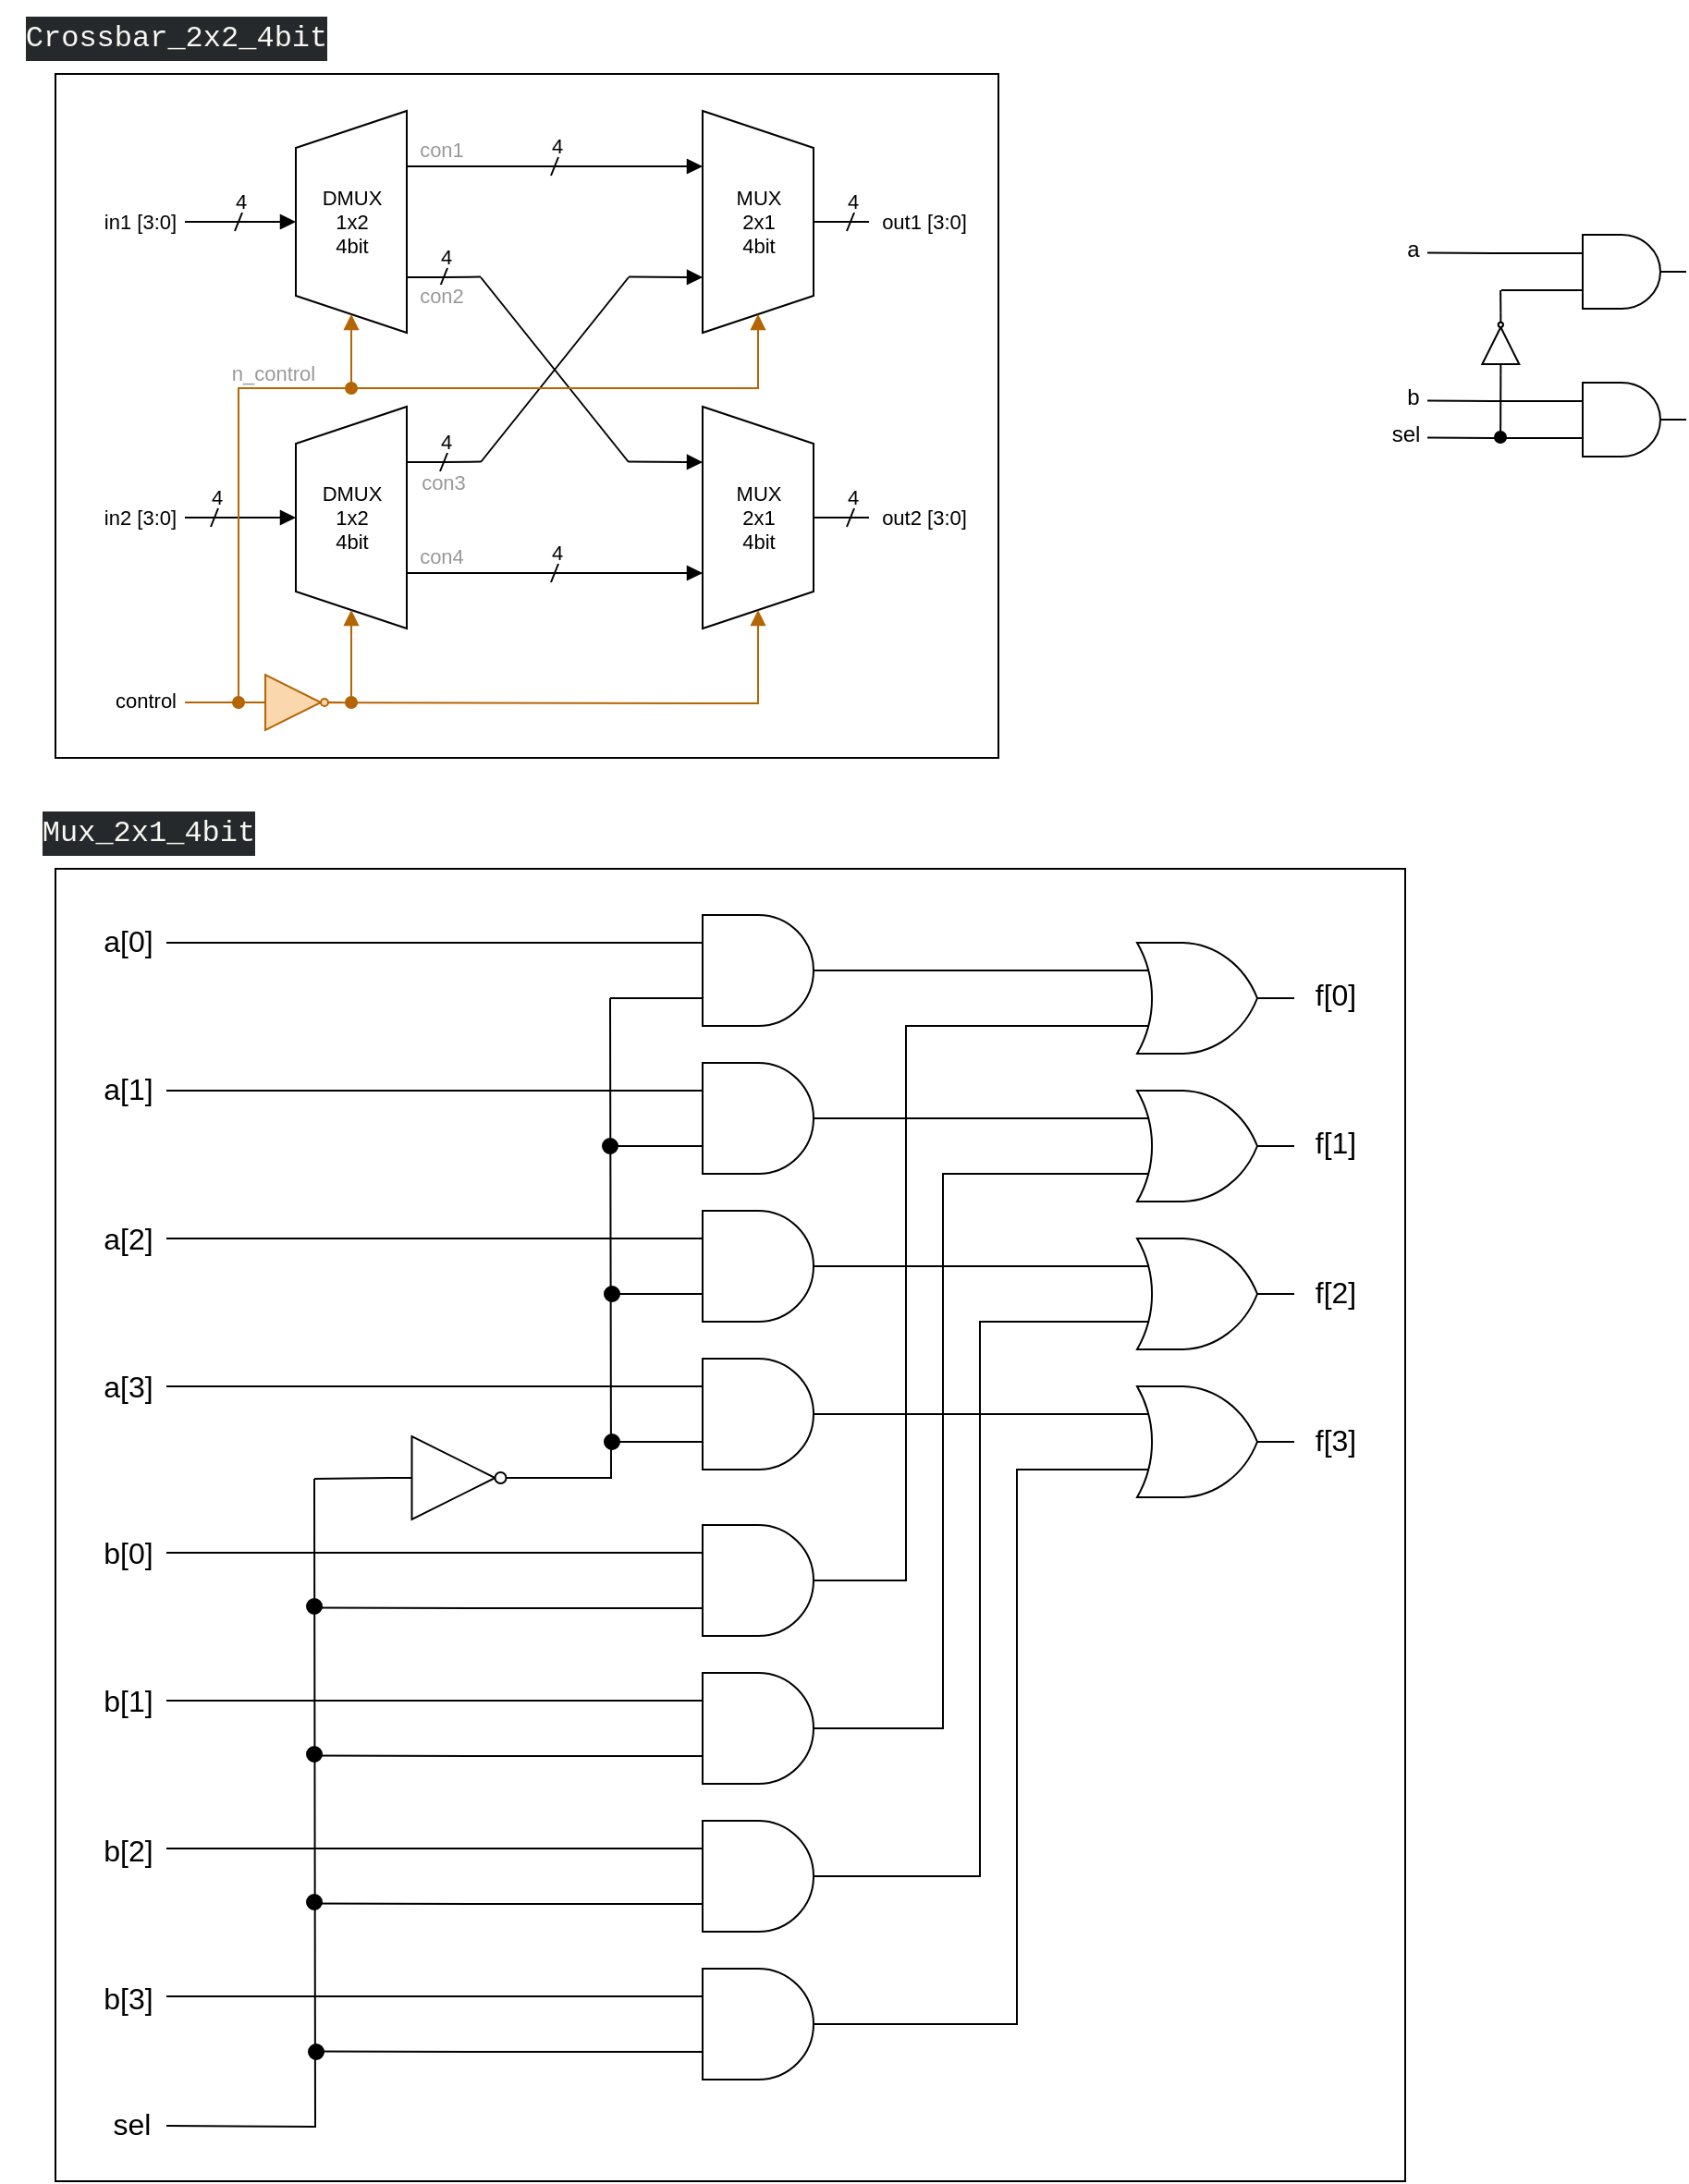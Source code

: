 <mxfile version="24.7.8">
  <diagram name="Page-1" id="tBIAlemMxgHySIvlNtww">
    <mxGraphModel dx="892" dy="646" grid="1" gridSize="10" guides="1" tooltips="1" connect="1" arrows="1" fold="1" page="1" pageScale="1" pageWidth="1920" pageHeight="1200" math="0" shadow="0">
      <root>
        <mxCell id="0" />
        <mxCell id="1" parent="0" />
        <mxCell id="O8xL0VRFSIpFU0TDgaIT-85" value="" style="rounded=0;whiteSpace=wrap;html=1;fontFamily=Helvetica;fontSize=11;fontColor=default;labelBackgroundColor=default;fillColor=none;" parent="1" vertex="1">
          <mxGeometry x="40" y="40" width="510" height="370" as="geometry" />
        </mxCell>
        <mxCell id="O8xL0VRFSIpFU0TDgaIT-86" value="&lt;div style=&quot;color: rgb(248, 248, 242); background-color: rgb(38, 41, 44); font-family: &amp;quot;Fira Code&amp;quot;, Consolas, &amp;quot;Courier New&amp;quot;, monospace, Menlo, Monaco, &amp;quot;Courier New&amp;quot;, monospace; font-size: 16px; line-height: 24px; white-space-collapse: preserve;&quot;&gt;&lt;div style=&quot;line-height: 24px;&quot;&gt;Crossbar_2x2_4bit&lt;/div&gt;&lt;/div&gt;" style="text;html=1;align=center;verticalAlign=middle;resizable=0;points=[];autosize=1;strokeColor=none;fillColor=none;fontFamily=Helvetica;fontSize=11;fontColor=default;labelBackgroundColor=default;" parent="1" vertex="1">
          <mxGeometry x="10" width="190" height="40" as="geometry" />
        </mxCell>
        <mxCell id="N_eclHbZnEMmG5q1qE1M-5" style="edgeStyle=orthogonalEdgeStyle;rounded=0;orthogonalLoop=1;jettySize=auto;html=1;exitX=0;exitY=0.25;exitDx=0;exitDy=0;exitPerimeter=0;fontFamily=Helvetica;fontSize=12;fontColor=default;endArrow=none;endFill=0;" parent="1" source="N_eclHbZnEMmG5q1qE1M-1" edge="1">
          <mxGeometry relative="1" as="geometry">
            <mxPoint x="782.0" y="136.71" as="targetPoint" />
          </mxGeometry>
        </mxCell>
        <mxCell id="ffaBR6pFVbMqlqS5ALm1-2" style="edgeStyle=orthogonalEdgeStyle;rounded=0;orthogonalLoop=1;jettySize=auto;html=1;exitX=0;exitY=0.75;exitDx=0;exitDy=0;exitPerimeter=0;fontFamily=Helvetica;fontSize=12;fontColor=default;endArrow=none;endFill=0;" parent="1" source="N_eclHbZnEMmG5q1qE1M-1" edge="1">
          <mxGeometry relative="1" as="geometry">
            <mxPoint x="822" y="157.081" as="targetPoint" />
          </mxGeometry>
        </mxCell>
        <mxCell id="N_eclHbZnEMmG5q1qE1M-1" value="" style="verticalLabelPosition=bottom;shadow=0;dashed=0;align=center;html=1;verticalAlign=top;shape=mxgraph.electrical.logic_gates.logic_gate;operation=and;" parent="1" vertex="1">
          <mxGeometry x="852" y="127" width="70" height="40" as="geometry" />
        </mxCell>
        <mxCell id="N_eclHbZnEMmG5q1qE1M-6" style="edgeStyle=orthogonalEdgeStyle;rounded=0;orthogonalLoop=1;jettySize=auto;html=1;exitX=0;exitY=0.25;exitDx=0;exitDy=0;exitPerimeter=0;fontFamily=Helvetica;fontSize=12;fontColor=default;endArrow=none;endFill=0;" parent="1" source="N_eclHbZnEMmG5q1qE1M-4" edge="1">
          <mxGeometry relative="1" as="geometry">
            <mxPoint x="782.0" y="216.71" as="targetPoint" />
          </mxGeometry>
        </mxCell>
        <mxCell id="N_eclHbZnEMmG5q1qE1M-7" style="edgeStyle=orthogonalEdgeStyle;rounded=0;orthogonalLoop=1;jettySize=auto;html=1;exitX=0;exitY=0.75;exitDx=0;exitDy=0;exitPerimeter=0;fontFamily=Helvetica;fontSize=12;fontColor=default;endArrow=none;endFill=0;" parent="1" source="N_eclHbZnEMmG5q1qE1M-4" edge="1">
          <mxGeometry relative="1" as="geometry">
            <mxPoint x="782.0" y="236.71" as="targetPoint" />
          </mxGeometry>
        </mxCell>
        <mxCell id="N_eclHbZnEMmG5q1qE1M-4" value="" style="verticalLabelPosition=bottom;shadow=0;dashed=0;align=center;html=1;verticalAlign=top;shape=mxgraph.electrical.logic_gates.logic_gate;operation=and;" parent="1" vertex="1">
          <mxGeometry x="852" y="207" width="70" height="40" as="geometry" />
        </mxCell>
        <mxCell id="ffaBR6pFVbMqlqS5ALm1-1" value="" style="shape=ellipse;fillColor=#000000;strokeColor=none;html=1;sketch=0;fontFamily=Helvetica;fontSize=11;fontColor=default;labelBackgroundColor=default;" parent="1" vertex="1">
          <mxGeometry x="818" y="233" width="7" height="7" as="geometry" />
        </mxCell>
        <mxCell id="ffaBR6pFVbMqlqS5ALm1-6" style="edgeStyle=orthogonalEdgeStyle;rounded=0;orthogonalLoop=1;jettySize=auto;html=1;exitX=1;exitY=0.5;exitDx=0;exitDy=0;exitPerimeter=0;fontFamily=Helvetica;fontSize=12;fontColor=default;endArrow=none;endFill=0;" parent="1" source="ffaBR6pFVbMqlqS5ALm1-4" edge="1">
          <mxGeometry relative="1" as="geometry">
            <mxPoint x="821.562" y="157" as="targetPoint" />
          </mxGeometry>
        </mxCell>
        <mxCell id="ffaBR6pFVbMqlqS5ALm1-4" value="" style="verticalLabelPosition=bottom;shadow=0;dashed=0;align=center;html=1;verticalAlign=top;shape=mxgraph.electrical.logic_gates.inverter_2;strokeColor=default;fontFamily=Helvetica;fontSize=12;fontColor=default;fillColor=default;rotation=-90;" parent="1" vertex="1">
          <mxGeometry x="805" y="176" width="33.33" height="20" as="geometry" />
        </mxCell>
        <mxCell id="ffaBR6pFVbMqlqS5ALm1-7" style="rounded=0;orthogonalLoop=1;jettySize=auto;html=1;exitX=0;exitY=0.5;exitDx=0;exitDy=0;exitPerimeter=0;entryX=0.509;entryY=0.406;entryDx=0;entryDy=0;entryPerimeter=0;fontFamily=Helvetica;fontSize=12;fontColor=default;endArrow=none;endFill=0;" parent="1" source="ffaBR6pFVbMqlqS5ALm1-4" target="ffaBR6pFVbMqlqS5ALm1-1" edge="1">
          <mxGeometry relative="1" as="geometry" />
        </mxCell>
        <mxCell id="ffaBR6pFVbMqlqS5ALm1-8" value="a" style="text;html=1;align=center;verticalAlign=middle;resizable=0;points=[];autosize=1;strokeColor=none;fillColor=none;fontFamily=Helvetica;fontSize=12;fontColor=default;" parent="1" vertex="1">
          <mxGeometry x="759" y="120" width="30" height="30" as="geometry" />
        </mxCell>
        <mxCell id="ffaBR6pFVbMqlqS5ALm1-9" value="b" style="text;html=1;align=center;verticalAlign=middle;resizable=0;points=[];autosize=1;strokeColor=none;fillColor=none;fontFamily=Helvetica;fontSize=12;fontColor=default;" parent="1" vertex="1">
          <mxGeometry x="759" y="200" width="30" height="30" as="geometry" />
        </mxCell>
        <mxCell id="ffaBR6pFVbMqlqS5ALm1-10" value="sel" style="text;html=1;align=center;verticalAlign=middle;resizable=0;points=[];autosize=1;strokeColor=none;fillColor=none;fontFamily=Helvetica;fontSize=12;fontColor=default;" parent="1" vertex="1">
          <mxGeometry x="750" y="220" width="40" height="30" as="geometry" />
        </mxCell>
        <mxCell id="DehAeI-U-m1aQTBimkZS-41" style="edgeStyle=orthogonalEdgeStyle;rounded=0;orthogonalLoop=1;jettySize=auto;html=1;exitX=0;exitY=0.25;exitDx=0;exitDy=0;exitPerimeter=0;fontFamily=Helvetica;fontSize=12;fontColor=default;labelBackgroundColor=none;endArrow=none;endFill=0;" edge="1" parent="1" source="DehAeI-U-m1aQTBimkZS-43">
          <mxGeometry relative="1" as="geometry">
            <mxPoint x="100" y="510" as="targetPoint" />
          </mxGeometry>
        </mxCell>
        <mxCell id="DehAeI-U-m1aQTBimkZS-42" style="edgeStyle=orthogonalEdgeStyle;shape=connector;rounded=0;orthogonalLoop=1;jettySize=auto;html=1;exitX=0;exitY=0.75;exitDx=0;exitDy=0;exitPerimeter=0;strokeColor=default;align=center;verticalAlign=middle;fontFamily=Helvetica;fontSize=12;fontColor=default;labelBackgroundColor=none;endArrow=none;endFill=0;" edge="1" parent="1" source="DehAeI-U-m1aQTBimkZS-43">
          <mxGeometry relative="1" as="geometry">
            <mxPoint x="340" y="539.652" as="targetPoint" />
          </mxGeometry>
        </mxCell>
        <mxCell id="DehAeI-U-m1aQTBimkZS-43" value="" style="verticalLabelPosition=bottom;shadow=0;dashed=0;align=center;html=1;verticalAlign=top;shape=mxgraph.electrical.logic_gates.logic_gate;operation=and;fontFamily=Helvetica;fontSize=12;labelBackgroundColor=none;" vertex="1" parent="1">
          <mxGeometry x="370" y="495" width="100" height="60" as="geometry" />
        </mxCell>
        <mxCell id="DehAeI-U-m1aQTBimkZS-44" style="edgeStyle=orthogonalEdgeStyle;shape=connector;rounded=0;orthogonalLoop=1;jettySize=auto;html=1;exitX=0;exitY=0.25;exitDx=0;exitDy=0;exitPerimeter=0;strokeColor=default;align=center;verticalAlign=middle;fontFamily=Helvetica;fontSize=12;fontColor=default;labelBackgroundColor=none;endArrow=none;endFill=0;" edge="1" parent="1" source="DehAeI-U-m1aQTBimkZS-46">
          <mxGeometry relative="1" as="geometry">
            <mxPoint x="100" y="590" as="targetPoint" />
          </mxGeometry>
        </mxCell>
        <mxCell id="DehAeI-U-m1aQTBimkZS-45" style="edgeStyle=orthogonalEdgeStyle;shape=connector;rounded=0;orthogonalLoop=1;jettySize=auto;html=1;exitX=0;exitY=0.75;exitDx=0;exitDy=0;exitPerimeter=0;strokeColor=default;align=center;verticalAlign=middle;fontFamily=Helvetica;fontSize=12;fontColor=default;labelBackgroundColor=none;endArrow=none;endFill=0;" edge="1" parent="1" source="DehAeI-U-m1aQTBimkZS-46">
          <mxGeometry relative="1" as="geometry">
            <mxPoint x="340" y="619.652" as="targetPoint" />
          </mxGeometry>
        </mxCell>
        <mxCell id="DehAeI-U-m1aQTBimkZS-46" value="" style="verticalLabelPosition=bottom;shadow=0;dashed=0;align=center;html=1;verticalAlign=top;shape=mxgraph.electrical.logic_gates.logic_gate;operation=and;fontFamily=Helvetica;fontSize=12;labelBackgroundColor=none;" vertex="1" parent="1">
          <mxGeometry x="370" y="575" width="100" height="60" as="geometry" />
        </mxCell>
        <mxCell id="DehAeI-U-m1aQTBimkZS-47" style="edgeStyle=orthogonalEdgeStyle;shape=connector;rounded=0;orthogonalLoop=1;jettySize=auto;html=1;exitX=0;exitY=0.25;exitDx=0;exitDy=0;exitPerimeter=0;strokeColor=default;align=center;verticalAlign=middle;fontFamily=Helvetica;fontSize=12;fontColor=default;labelBackgroundColor=none;endArrow=none;endFill=0;" edge="1" parent="1" source="DehAeI-U-m1aQTBimkZS-49">
          <mxGeometry relative="1" as="geometry">
            <mxPoint x="100" y="670" as="targetPoint" />
          </mxGeometry>
        </mxCell>
        <mxCell id="DehAeI-U-m1aQTBimkZS-48" style="edgeStyle=orthogonalEdgeStyle;shape=connector;rounded=0;orthogonalLoop=1;jettySize=auto;html=1;exitX=0;exitY=0.75;exitDx=0;exitDy=0;exitPerimeter=0;strokeColor=default;align=center;verticalAlign=middle;fontFamily=Helvetica;fontSize=12;fontColor=default;labelBackgroundColor=none;endArrow=none;endFill=0;" edge="1" parent="1" source="DehAeI-U-m1aQTBimkZS-49">
          <mxGeometry relative="1" as="geometry">
            <mxPoint x="340" y="699.75" as="targetPoint" />
          </mxGeometry>
        </mxCell>
        <mxCell id="DehAeI-U-m1aQTBimkZS-49" value="" style="verticalLabelPosition=bottom;shadow=0;dashed=0;align=center;html=1;verticalAlign=top;shape=mxgraph.electrical.logic_gates.logic_gate;operation=and;fontFamily=Helvetica;fontSize=12;labelBackgroundColor=none;" vertex="1" parent="1">
          <mxGeometry x="370" y="655" width="100" height="60" as="geometry" />
        </mxCell>
        <mxCell id="DehAeI-U-m1aQTBimkZS-50" style="edgeStyle=orthogonalEdgeStyle;shape=connector;rounded=0;orthogonalLoop=1;jettySize=auto;html=1;exitX=0;exitY=0.25;exitDx=0;exitDy=0;exitPerimeter=0;strokeColor=default;align=center;verticalAlign=middle;fontFamily=Helvetica;fontSize=12;fontColor=default;labelBackgroundColor=none;endArrow=none;endFill=0;" edge="1" parent="1" source="DehAeI-U-m1aQTBimkZS-52">
          <mxGeometry relative="1" as="geometry">
            <mxPoint x="100" y="750" as="targetPoint" />
          </mxGeometry>
        </mxCell>
        <mxCell id="DehAeI-U-m1aQTBimkZS-51" style="edgeStyle=orthogonalEdgeStyle;shape=connector;rounded=0;orthogonalLoop=1;jettySize=auto;html=1;exitX=0;exitY=0.75;exitDx=0;exitDy=0;exitPerimeter=0;strokeColor=default;align=center;verticalAlign=middle;fontFamily=Helvetica;fontSize=12;fontColor=default;labelBackgroundColor=none;endArrow=none;endFill=0;" edge="1" parent="1" source="DehAeI-U-m1aQTBimkZS-52">
          <mxGeometry relative="1" as="geometry">
            <mxPoint x="340" y="779.75" as="targetPoint" />
          </mxGeometry>
        </mxCell>
        <mxCell id="DehAeI-U-m1aQTBimkZS-52" value="" style="verticalLabelPosition=bottom;shadow=0;dashed=0;align=center;html=1;verticalAlign=top;shape=mxgraph.electrical.logic_gates.logic_gate;operation=and;fontFamily=Helvetica;fontSize=12;labelBackgroundColor=none;" vertex="1" parent="1">
          <mxGeometry x="370" y="735" width="100" height="60" as="geometry" />
        </mxCell>
        <mxCell id="DehAeI-U-m1aQTBimkZS-53" style="edgeStyle=orthogonalEdgeStyle;shape=connector;rounded=0;orthogonalLoop=1;jettySize=auto;html=1;exitX=0;exitY=0.25;exitDx=0;exitDy=0;exitPerimeter=0;strokeColor=default;align=center;verticalAlign=middle;fontFamily=Helvetica;fontSize=12;fontColor=default;labelBackgroundColor=none;endArrow=none;endFill=0;" edge="1" parent="1" source="DehAeI-U-m1aQTBimkZS-55">
          <mxGeometry relative="1" as="geometry">
            <mxPoint x="100" y="840" as="targetPoint" />
          </mxGeometry>
        </mxCell>
        <mxCell id="DehAeI-U-m1aQTBimkZS-54" style="edgeStyle=orthogonalEdgeStyle;shape=connector;rounded=0;orthogonalLoop=1;jettySize=auto;html=1;exitX=0;exitY=0.75;exitDx=0;exitDy=0;exitPerimeter=0;strokeColor=default;align=center;verticalAlign=middle;fontFamily=Helvetica;fontSize=12;fontColor=default;labelBackgroundColor=none;endArrow=none;endFill=0;" edge="1" parent="1" source="DehAeI-U-m1aQTBimkZS-55">
          <mxGeometry relative="1" as="geometry">
            <mxPoint x="180" y="869.75" as="targetPoint" />
          </mxGeometry>
        </mxCell>
        <mxCell id="DehAeI-U-m1aQTBimkZS-55" value="" style="verticalLabelPosition=bottom;shadow=0;dashed=0;align=center;html=1;verticalAlign=top;shape=mxgraph.electrical.logic_gates.logic_gate;operation=and;fontFamily=Helvetica;fontSize=12;labelBackgroundColor=none;" vertex="1" parent="1">
          <mxGeometry x="370" y="825" width="100" height="60" as="geometry" />
        </mxCell>
        <mxCell id="DehAeI-U-m1aQTBimkZS-56" style="edgeStyle=orthogonalEdgeStyle;shape=connector;rounded=0;orthogonalLoop=1;jettySize=auto;html=1;exitX=0;exitY=0.25;exitDx=0;exitDy=0;exitPerimeter=0;strokeColor=default;align=center;verticalAlign=middle;fontFamily=Helvetica;fontSize=12;fontColor=default;labelBackgroundColor=none;endArrow=none;endFill=0;" edge="1" parent="1" source="DehAeI-U-m1aQTBimkZS-58">
          <mxGeometry relative="1" as="geometry">
            <mxPoint x="100" y="920" as="targetPoint" />
          </mxGeometry>
        </mxCell>
        <mxCell id="DehAeI-U-m1aQTBimkZS-57" style="edgeStyle=orthogonalEdgeStyle;shape=connector;rounded=0;orthogonalLoop=1;jettySize=auto;html=1;exitX=0;exitY=0.75;exitDx=0;exitDy=0;exitPerimeter=0;strokeColor=default;align=center;verticalAlign=middle;fontFamily=Helvetica;fontSize=12;fontColor=default;labelBackgroundColor=none;endArrow=none;endFill=0;" edge="1" parent="1" source="DehAeI-U-m1aQTBimkZS-58">
          <mxGeometry relative="1" as="geometry">
            <mxPoint x="180" y="949.75" as="targetPoint" />
          </mxGeometry>
        </mxCell>
        <mxCell id="DehAeI-U-m1aQTBimkZS-58" value="" style="verticalLabelPosition=bottom;shadow=0;dashed=0;align=center;html=1;verticalAlign=top;shape=mxgraph.electrical.logic_gates.logic_gate;operation=and;fontFamily=Helvetica;fontSize=12;labelBackgroundColor=none;" vertex="1" parent="1">
          <mxGeometry x="370" y="905" width="100" height="60" as="geometry" />
        </mxCell>
        <mxCell id="DehAeI-U-m1aQTBimkZS-59" style="edgeStyle=orthogonalEdgeStyle;shape=connector;rounded=0;orthogonalLoop=1;jettySize=auto;html=1;exitX=0;exitY=0.25;exitDx=0;exitDy=0;exitPerimeter=0;strokeColor=default;align=center;verticalAlign=middle;fontFamily=Helvetica;fontSize=12;fontColor=default;labelBackgroundColor=none;endArrow=none;endFill=0;" edge="1" parent="1" source="DehAeI-U-m1aQTBimkZS-61">
          <mxGeometry relative="1" as="geometry">
            <mxPoint x="100" y="1000" as="targetPoint" />
          </mxGeometry>
        </mxCell>
        <mxCell id="DehAeI-U-m1aQTBimkZS-60" style="edgeStyle=orthogonalEdgeStyle;shape=connector;rounded=0;orthogonalLoop=1;jettySize=auto;html=1;exitX=0;exitY=0.75;exitDx=0;exitDy=0;exitPerimeter=0;strokeColor=default;align=center;verticalAlign=middle;fontFamily=Helvetica;fontSize=12;fontColor=default;labelBackgroundColor=none;endArrow=none;endFill=0;" edge="1" parent="1" source="DehAeI-U-m1aQTBimkZS-61">
          <mxGeometry relative="1" as="geometry">
            <mxPoint x="180" y="1029.75" as="targetPoint" />
          </mxGeometry>
        </mxCell>
        <mxCell id="DehAeI-U-m1aQTBimkZS-61" value="" style="verticalLabelPosition=bottom;shadow=0;dashed=0;align=center;html=1;verticalAlign=top;shape=mxgraph.electrical.logic_gates.logic_gate;operation=and;fontFamily=Helvetica;fontSize=12;labelBackgroundColor=none;" vertex="1" parent="1">
          <mxGeometry x="370" y="985" width="100" height="60" as="geometry" />
        </mxCell>
        <mxCell id="DehAeI-U-m1aQTBimkZS-62" style="edgeStyle=orthogonalEdgeStyle;shape=connector;rounded=0;orthogonalLoop=1;jettySize=auto;html=1;exitX=0;exitY=0.25;exitDx=0;exitDy=0;exitPerimeter=0;strokeColor=default;align=center;verticalAlign=middle;fontFamily=Helvetica;fontSize=12;fontColor=default;labelBackgroundColor=none;endArrow=none;endFill=0;" edge="1" parent="1" source="DehAeI-U-m1aQTBimkZS-64">
          <mxGeometry relative="1" as="geometry">
            <mxPoint x="100" y="1080" as="targetPoint" />
          </mxGeometry>
        </mxCell>
        <mxCell id="DehAeI-U-m1aQTBimkZS-63" style="edgeStyle=orthogonalEdgeStyle;shape=connector;rounded=0;orthogonalLoop=1;jettySize=auto;html=1;exitX=0;exitY=0.75;exitDx=0;exitDy=0;exitPerimeter=0;strokeColor=default;align=center;verticalAlign=middle;fontFamily=Helvetica;fontSize=12;fontColor=default;labelBackgroundColor=none;endArrow=none;endFill=0;" edge="1" parent="1" source="DehAeI-U-m1aQTBimkZS-64">
          <mxGeometry relative="1" as="geometry">
            <mxPoint x="180" y="1109.75" as="targetPoint" />
          </mxGeometry>
        </mxCell>
        <mxCell id="DehAeI-U-m1aQTBimkZS-64" value="" style="verticalLabelPosition=bottom;shadow=0;dashed=0;align=center;html=1;verticalAlign=top;shape=mxgraph.electrical.logic_gates.logic_gate;operation=and;fontFamily=Helvetica;fontSize=12;labelBackgroundColor=none;" vertex="1" parent="1">
          <mxGeometry x="370" y="1065" width="100" height="60" as="geometry" />
        </mxCell>
        <mxCell id="DehAeI-U-m1aQTBimkZS-65" value="&lt;font style=&quot;font-size: 16px;&quot;&gt;a[0]&lt;/font&gt;" style="text;html=1;align=center;verticalAlign=middle;resizable=0;points=[];autosize=1;strokeColor=none;fillColor=none;fontFamily=Helvetica;fontSize=12;fontColor=default;labelBackgroundColor=none;" vertex="1" parent="1">
          <mxGeometry x="54" y="494" width="50" height="30" as="geometry" />
        </mxCell>
        <mxCell id="DehAeI-U-m1aQTBimkZS-66" value="&lt;font style=&quot;font-size: 16px;&quot;&gt;a[1]&lt;/font&gt;" style="text;html=1;align=center;verticalAlign=middle;resizable=0;points=[];autosize=1;strokeColor=none;fillColor=none;fontFamily=Helvetica;fontSize=12;fontColor=default;labelBackgroundColor=none;" vertex="1" parent="1">
          <mxGeometry x="54" y="574" width="50" height="30" as="geometry" />
        </mxCell>
        <mxCell id="DehAeI-U-m1aQTBimkZS-67" value="&lt;font style=&quot;font-size: 16px;&quot;&gt;a[2]&lt;/font&gt;" style="text;html=1;align=center;verticalAlign=middle;resizable=0;points=[];autosize=1;strokeColor=none;fillColor=none;fontFamily=Helvetica;fontSize=12;fontColor=default;labelBackgroundColor=none;" vertex="1" parent="1">
          <mxGeometry x="54" y="655" width="50" height="30" as="geometry" />
        </mxCell>
        <mxCell id="DehAeI-U-m1aQTBimkZS-68" value="&lt;font style=&quot;font-size: 16px;&quot;&gt;a[3]&lt;/font&gt;" style="text;html=1;align=center;verticalAlign=middle;resizable=0;points=[];autosize=1;strokeColor=none;fillColor=none;fontFamily=Helvetica;fontSize=12;fontColor=default;labelBackgroundColor=none;" vertex="1" parent="1">
          <mxGeometry x="54" y="735" width="50" height="30" as="geometry" />
        </mxCell>
        <mxCell id="DehAeI-U-m1aQTBimkZS-69" value="&lt;font style=&quot;font-size: 16px;&quot;&gt;b[0]&lt;/font&gt;" style="text;html=1;align=center;verticalAlign=middle;resizable=0;points=[];autosize=1;strokeColor=none;fillColor=none;fontFamily=Helvetica;fontSize=12;fontColor=default;labelBackgroundColor=none;" vertex="1" parent="1">
          <mxGeometry x="54" y="825" width="50" height="30" as="geometry" />
        </mxCell>
        <mxCell id="DehAeI-U-m1aQTBimkZS-70" value="&lt;font style=&quot;font-size: 16px;&quot;&gt;b[1]&lt;/font&gt;" style="text;html=1;align=center;verticalAlign=middle;resizable=0;points=[];autosize=1;strokeColor=none;fillColor=none;fontFamily=Helvetica;fontSize=12;fontColor=default;labelBackgroundColor=none;" vertex="1" parent="1">
          <mxGeometry x="54" y="905" width="50" height="30" as="geometry" />
        </mxCell>
        <mxCell id="DehAeI-U-m1aQTBimkZS-71" value="&lt;font style=&quot;font-size: 16px;&quot;&gt;b[2]&lt;/font&gt;" style="text;html=1;align=center;verticalAlign=middle;resizable=0;points=[];autosize=1;strokeColor=none;fillColor=none;fontFamily=Helvetica;fontSize=12;fontColor=default;labelBackgroundColor=none;" vertex="1" parent="1">
          <mxGeometry x="54" y="986" width="50" height="30" as="geometry" />
        </mxCell>
        <mxCell id="DehAeI-U-m1aQTBimkZS-72" value="&lt;font style=&quot;font-size: 16px;&quot;&gt;b[3]&lt;/font&gt;" style="text;html=1;align=center;verticalAlign=middle;resizable=0;points=[];autosize=1;strokeColor=none;fillColor=none;fontFamily=Helvetica;fontSize=12;fontColor=default;labelBackgroundColor=none;" vertex="1" parent="1">
          <mxGeometry x="54" y="1066" width="50" height="30" as="geometry" />
        </mxCell>
        <mxCell id="DehAeI-U-m1aQTBimkZS-73" value="" style="endArrow=none;html=1;rounded=0;strokeColor=default;align=center;verticalAlign=middle;fontFamily=Helvetica;fontSize=12;fontColor=default;labelBackgroundColor=none;edgeStyle=orthogonalEdgeStyle;" edge="1" parent="1">
          <mxGeometry width="50" height="50" relative="1" as="geometry">
            <mxPoint x="100" y="1150" as="sourcePoint" />
            <mxPoint x="180" y="800" as="targetPoint" />
          </mxGeometry>
        </mxCell>
        <mxCell id="DehAeI-U-m1aQTBimkZS-74" style="shape=connector;rounded=0;orthogonalLoop=1;jettySize=auto;html=1;exitX=0;exitY=0.5;exitDx=0;exitDy=0;exitPerimeter=0;strokeColor=default;align=center;verticalAlign=middle;fontFamily=Helvetica;fontSize=12;fontColor=default;labelBackgroundColor=none;endArrow=none;endFill=0;" edge="1" parent="1" source="DehAeI-U-m1aQTBimkZS-76">
          <mxGeometry relative="1" as="geometry">
            <mxPoint x="180" y="800" as="targetPoint" />
          </mxGeometry>
        </mxCell>
        <mxCell id="DehAeI-U-m1aQTBimkZS-75" style="edgeStyle=orthogonalEdgeStyle;shape=connector;rounded=0;orthogonalLoop=1;jettySize=auto;html=1;exitX=1;exitY=0.5;exitDx=0;exitDy=0;exitPerimeter=0;strokeColor=default;align=center;verticalAlign=middle;fontFamily=Helvetica;fontSize=12;fontColor=default;labelBackgroundColor=none;endArrow=none;endFill=0;" edge="1" parent="1" source="DehAeI-U-m1aQTBimkZS-76">
          <mxGeometry relative="1" as="geometry">
            <mxPoint x="340" y="540" as="targetPoint" />
          </mxGeometry>
        </mxCell>
        <mxCell id="DehAeI-U-m1aQTBimkZS-76" value="" style="verticalLabelPosition=bottom;shadow=0;dashed=0;align=center;html=1;verticalAlign=top;shape=mxgraph.electrical.logic_gates.inverter_2;fontFamily=Helvetica;fontSize=12;fontColor=default;labelBackgroundColor=none;" vertex="1" parent="1">
          <mxGeometry x="220" y="777" width="75" height="45" as="geometry" />
        </mxCell>
        <mxCell id="403kBEA9f3gGm6yssZml-14" style="edgeStyle=orthogonalEdgeStyle;shape=connector;rounded=0;orthogonalLoop=1;jettySize=auto;html=1;exitX=0.75;exitY=1;exitDx=0;exitDy=0;entryX=0.25;entryY=1;entryDx=0;entryDy=0;strokeColor=default;align=center;verticalAlign=middle;fontFamily=Helvetica;fontSize=11;fontColor=default;labelBackgroundColor=default;endArrow=block;endFill=1;" parent="1" source="403kBEA9f3gGm6yssZml-10" target="403kBEA9f3gGm6yssZml-12" edge="1">
          <mxGeometry relative="1" as="geometry" />
        </mxCell>
        <mxCell id="403kBEA9f3gGm6yssZml-10" value="" style="shape=trapezoid;perimeter=trapezoidPerimeter;whiteSpace=wrap;html=1;fixedSize=1;fontFamily=Helvetica;fontSize=11;fontColor=default;labelBackgroundColor=default;rotation=-90;" parent="1" vertex="1">
          <mxGeometry x="140" y="90" width="120" height="60" as="geometry" />
        </mxCell>
        <mxCell id="403kBEA9f3gGm6yssZml-12" value="" style="shape=trapezoid;perimeter=trapezoidPerimeter;whiteSpace=wrap;html=1;fixedSize=1;fontFamily=Helvetica;fontSize=11;fontColor=default;labelBackgroundColor=default;rotation=-90;direction=west;" parent="1" vertex="1">
          <mxGeometry x="360" y="90" width="120" height="60" as="geometry" />
        </mxCell>
        <mxCell id="403kBEA9f3gGm6yssZml-35" value="in1 [3:0]" style="text;html=1;align=center;verticalAlign=middle;whiteSpace=wrap;rounded=0;fontFamily=Helvetica;fontSize=11;fontColor=default;labelBackgroundColor=default;" parent="1" vertex="1">
          <mxGeometry x="56" y="105" width="60" height="30" as="geometry" />
        </mxCell>
        <mxCell id="403kBEA9f3gGm6yssZml-36" value="in2 [3:0]" style="text;html=1;align=center;verticalAlign=middle;whiteSpace=wrap;rounded=0;fontFamily=Helvetica;fontSize=11;fontColor=default;labelBackgroundColor=default;" parent="1" vertex="1">
          <mxGeometry x="56" y="265" width="60" height="30" as="geometry" />
        </mxCell>
        <mxCell id="403kBEA9f3gGm6yssZml-39" value="control" style="text;html=1;align=center;verticalAlign=middle;whiteSpace=wrap;rounded=0;fontFamily=Helvetica;fontSize=11;fontColor=default;labelBackgroundColor=default;" parent="1" vertex="1">
          <mxGeometry x="59" y="364" width="60" height="30" as="geometry" />
        </mxCell>
        <mxCell id="403kBEA9f3gGm6yssZml-45" value="" style="group;fontFamily=Helvetica;fontSize=11;fontColor=default;labelBackgroundColor=default;" parent="1" vertex="1" connectable="0">
          <mxGeometry x="125" y="94" width="30" height="31" as="geometry" />
        </mxCell>
        <mxCell id="403kBEA9f3gGm6yssZml-46" value="4" style="text;html=1;align=center;verticalAlign=middle;resizable=0;points=[];autosize=1;strokeColor=none;fillColor=none;fontFamily=Helvetica;fontSize=11;fontColor=default;labelBackgroundColor=default;" parent="403kBEA9f3gGm6yssZml-45" vertex="1">
          <mxGeometry width="30" height="30" as="geometry" />
        </mxCell>
        <mxCell id="403kBEA9f3gGm6yssZml-47" value="" style="endArrow=none;html=1;rounded=0;strokeColor=default;align=center;verticalAlign=middle;fontFamily=Helvetica;fontSize=11;fontColor=default;labelBackgroundColor=default;" parent="403kBEA9f3gGm6yssZml-45" edge="1">
          <mxGeometry width="50" height="50" relative="1" as="geometry">
            <mxPoint x="12" y="31" as="sourcePoint" />
            <mxPoint x="16" y="21" as="targetPoint" />
          </mxGeometry>
        </mxCell>
        <mxCell id="403kBEA9f3gGm6yssZml-54" value="" style="group;fontFamily=Helvetica;fontSize=11;fontColor=default;labelBackgroundColor=default;" parent="1" vertex="1" connectable="0">
          <mxGeometry x="296" y="64" width="30" height="31" as="geometry" />
        </mxCell>
        <mxCell id="403kBEA9f3gGm6yssZml-55" value="4" style="text;html=1;align=center;verticalAlign=middle;resizable=0;points=[];autosize=1;strokeColor=none;fillColor=none;fontFamily=Helvetica;fontSize=11;fontColor=default;labelBackgroundColor=default;" parent="403kBEA9f3gGm6yssZml-54" vertex="1">
          <mxGeometry width="30" height="30" as="geometry" />
        </mxCell>
        <mxCell id="403kBEA9f3gGm6yssZml-56" value="" style="endArrow=none;html=1;rounded=0;strokeColor=default;align=center;verticalAlign=middle;fontFamily=Helvetica;fontSize=11;fontColor=default;labelBackgroundColor=default;" parent="403kBEA9f3gGm6yssZml-54" edge="1">
          <mxGeometry width="50" height="50" relative="1" as="geometry">
            <mxPoint x="12" y="31" as="sourcePoint" />
            <mxPoint x="16" y="21" as="targetPoint" />
          </mxGeometry>
        </mxCell>
        <mxCell id="403kBEA9f3gGm6yssZml-63" value="" style="group;fontFamily=Helvetica;fontSize=11;fontColor=default;labelBackgroundColor=default;" parent="1" vertex="1" connectable="0">
          <mxGeometry x="456" y="94" width="30" height="31" as="geometry" />
        </mxCell>
        <mxCell id="403kBEA9f3gGm6yssZml-64" value="4" style="text;html=1;align=center;verticalAlign=middle;resizable=0;points=[];autosize=1;strokeColor=none;fillColor=none;fontFamily=Helvetica;fontSize=11;fontColor=default;labelBackgroundColor=default;" parent="403kBEA9f3gGm6yssZml-63" vertex="1">
          <mxGeometry width="30" height="30" as="geometry" />
        </mxCell>
        <mxCell id="403kBEA9f3gGm6yssZml-65" value="" style="endArrow=none;html=1;rounded=0;strokeColor=default;align=center;verticalAlign=middle;fontFamily=Helvetica;fontSize=11;fontColor=default;labelBackgroundColor=default;" parent="403kBEA9f3gGm6yssZml-63" edge="1">
          <mxGeometry width="50" height="50" relative="1" as="geometry">
            <mxPoint x="12" y="31" as="sourcePoint" />
            <mxPoint x="16" y="21" as="targetPoint" />
          </mxGeometry>
        </mxCell>
        <mxCell id="403kBEA9f3gGm6yssZml-69" value="&lt;font color=&quot;#999999&quot;&gt;con1&lt;/font&gt;" style="text;html=1;align=center;verticalAlign=middle;whiteSpace=wrap;rounded=0;fontFamily=Helvetica;fontSize=11;fontColor=default;labelBackgroundColor=default;" parent="1" vertex="1">
          <mxGeometry x="219" y="66" width="60" height="30" as="geometry" />
        </mxCell>
        <mxCell id="DehAeI-U-m1aQTBimkZS-77" value="" style="shape=ellipse;fillColor=#000000;strokeColor=#000000;html=1;sketch=0;fontFamily=Helvetica;fontSize=11;labelBackgroundColor=default;" vertex="1" parent="1">
          <mxGeometry x="177" y="1106" width="8" height="8" as="geometry" />
        </mxCell>
        <mxCell id="DehAeI-U-m1aQTBimkZS-78" value="" style="group" vertex="1" connectable="0" parent="1">
          <mxGeometry x="110" y="95" width="430" height="300" as="geometry" />
        </mxCell>
        <mxCell id="403kBEA9f3gGm6yssZml-18" style="edgeStyle=orthogonalEdgeStyle;shape=connector;rounded=0;orthogonalLoop=1;jettySize=auto;html=1;exitX=0.25;exitY=1;exitDx=0;exitDy=0;strokeColor=default;align=center;verticalAlign=middle;fontFamily=Helvetica;fontSize=11;fontColor=default;labelBackgroundColor=default;endArrow=none;endFill=0;" parent="DehAeI-U-m1aQTBimkZS-78" source="403kBEA9f3gGm6yssZml-10" edge="1">
          <mxGeometry relative="1" as="geometry">
            <mxPoint x="160" y="54.8" as="targetPoint" />
          </mxGeometry>
        </mxCell>
        <mxCell id="403kBEA9f3gGm6yssZml-24" style="edgeStyle=orthogonalEdgeStyle;shape=connector;rounded=0;orthogonalLoop=1;jettySize=auto;html=1;exitX=0.5;exitY=0;exitDx=0;exitDy=0;strokeColor=default;align=center;verticalAlign=middle;fontFamily=Helvetica;fontSize=11;fontColor=default;labelBackgroundColor=default;endArrow=none;endFill=0;startArrow=block;startFill=1;" parent="DehAeI-U-m1aQTBimkZS-78" source="403kBEA9f3gGm6yssZml-10" edge="1">
          <mxGeometry relative="1" as="geometry">
            <mxPoint y="25" as="targetPoint" />
          </mxGeometry>
        </mxCell>
        <mxCell id="403kBEA9f3gGm6yssZml-15" style="edgeStyle=orthogonalEdgeStyle;shape=connector;rounded=0;orthogonalLoop=1;jettySize=auto;html=1;exitX=0.25;exitY=1;exitDx=0;exitDy=0;entryX=0.75;entryY=1;entryDx=0;entryDy=0;strokeColor=default;align=center;verticalAlign=middle;fontFamily=Helvetica;fontSize=11;fontColor=default;labelBackgroundColor=default;endArrow=block;endFill=1;" parent="DehAeI-U-m1aQTBimkZS-78" source="403kBEA9f3gGm6yssZml-11" target="403kBEA9f3gGm6yssZml-13" edge="1">
          <mxGeometry relative="1" as="geometry" />
        </mxCell>
        <mxCell id="403kBEA9f3gGm6yssZml-20" style="edgeStyle=orthogonalEdgeStyle;shape=connector;rounded=0;orthogonalLoop=1;jettySize=auto;html=1;exitX=0.75;exitY=1;exitDx=0;exitDy=0;strokeColor=default;align=center;verticalAlign=middle;fontFamily=Helvetica;fontSize=11;fontColor=default;labelBackgroundColor=default;endArrow=none;endFill=0;" parent="DehAeI-U-m1aQTBimkZS-78" source="403kBEA9f3gGm6yssZml-11" edge="1">
          <mxGeometry relative="1" as="geometry">
            <mxPoint x="160" y="154.8" as="targetPoint" />
          </mxGeometry>
        </mxCell>
        <mxCell id="403kBEA9f3gGm6yssZml-25" style="edgeStyle=orthogonalEdgeStyle;shape=connector;rounded=0;orthogonalLoop=1;jettySize=auto;html=1;exitX=0.5;exitY=0;exitDx=0;exitDy=0;strokeColor=default;align=center;verticalAlign=middle;fontFamily=Helvetica;fontSize=11;fontColor=default;labelBackgroundColor=default;endArrow=none;endFill=0;startArrow=block;startFill=1;" parent="DehAeI-U-m1aQTBimkZS-78" source="403kBEA9f3gGm6yssZml-11" edge="1">
          <mxGeometry relative="1" as="geometry">
            <mxPoint y="185" as="targetPoint" />
          </mxGeometry>
        </mxCell>
        <mxCell id="403kBEA9f3gGm6yssZml-11" value="" style="shape=trapezoid;perimeter=trapezoidPerimeter;whiteSpace=wrap;html=1;fixedSize=1;fontFamily=Helvetica;fontSize=11;fontColor=default;labelBackgroundColor=default;rotation=-90;" parent="DehAeI-U-m1aQTBimkZS-78" vertex="1">
          <mxGeometry x="30" y="155" width="120" height="60" as="geometry" />
        </mxCell>
        <mxCell id="403kBEA9f3gGm6yssZml-19" style="shape=connector;rounded=0;orthogonalLoop=1;jettySize=auto;html=1;exitX=0.75;exitY=1;exitDx=0;exitDy=0;strokeColor=default;align=center;verticalAlign=middle;fontFamily=Helvetica;fontSize=11;fontColor=default;labelBackgroundColor=default;endArrow=none;endFill=0;startArrow=block;startFill=1;" parent="DehAeI-U-m1aQTBimkZS-78" source="403kBEA9f3gGm6yssZml-12" edge="1">
          <mxGeometry relative="1" as="geometry">
            <mxPoint x="240" y="54.8" as="targetPoint" />
          </mxGeometry>
        </mxCell>
        <mxCell id="403kBEA9f3gGm6yssZml-26" style="edgeStyle=orthogonalEdgeStyle;shape=connector;rounded=0;orthogonalLoop=1;jettySize=auto;html=1;exitX=0.5;exitY=0;exitDx=0;exitDy=0;strokeColor=default;align=center;verticalAlign=middle;fontFamily=Helvetica;fontSize=11;fontColor=default;labelBackgroundColor=default;endArrow=none;endFill=0;" parent="DehAeI-U-m1aQTBimkZS-78" source="403kBEA9f3gGm6yssZml-12" edge="1">
          <mxGeometry relative="1" as="geometry">
            <mxPoint x="370" y="25" as="targetPoint" />
          </mxGeometry>
        </mxCell>
        <mxCell id="403kBEA9f3gGm6yssZml-21" style="shape=connector;rounded=0;orthogonalLoop=1;jettySize=auto;html=1;exitX=0.25;exitY=1;exitDx=0;exitDy=0;strokeColor=default;align=center;verticalAlign=middle;fontFamily=Helvetica;fontSize=11;fontColor=default;labelBackgroundColor=default;endArrow=none;endFill=0;startArrow=block;startFill=1;" parent="DehAeI-U-m1aQTBimkZS-78" source="403kBEA9f3gGm6yssZml-13" edge="1">
          <mxGeometry relative="1" as="geometry">
            <mxPoint x="240" y="154.8" as="targetPoint" />
          </mxGeometry>
        </mxCell>
        <mxCell id="403kBEA9f3gGm6yssZml-27" style="edgeStyle=orthogonalEdgeStyle;shape=connector;rounded=0;orthogonalLoop=1;jettySize=auto;html=1;exitX=0.5;exitY=0;exitDx=0;exitDy=0;strokeColor=default;align=center;verticalAlign=middle;fontFamily=Helvetica;fontSize=11;fontColor=default;labelBackgroundColor=default;endArrow=none;endFill=0;" parent="DehAeI-U-m1aQTBimkZS-78" source="403kBEA9f3gGm6yssZml-13" edge="1">
          <mxGeometry relative="1" as="geometry">
            <mxPoint x="370" y="185.2" as="targetPoint" />
          </mxGeometry>
        </mxCell>
        <mxCell id="403kBEA9f3gGm6yssZml-13" value="" style="shape=trapezoid;perimeter=trapezoidPerimeter;whiteSpace=wrap;html=1;fixedSize=1;fontFamily=Helvetica;fontSize=11;fontColor=default;labelBackgroundColor=default;rotation=-90;direction=west;" parent="DehAeI-U-m1aQTBimkZS-78" vertex="1">
          <mxGeometry x="250" y="155" width="120" height="60" as="geometry" />
        </mxCell>
        <mxCell id="403kBEA9f3gGm6yssZml-22" value="" style="endArrow=none;html=1;rounded=0;strokeColor=default;align=center;verticalAlign=middle;fontFamily=Helvetica;fontSize=11;fontColor=default;labelBackgroundColor=default;" parent="DehAeI-U-m1aQTBimkZS-78" edge="1">
          <mxGeometry width="50" height="50" relative="1" as="geometry">
            <mxPoint x="160" y="55" as="sourcePoint" />
            <mxPoint x="240" y="155" as="targetPoint" />
          </mxGeometry>
        </mxCell>
        <mxCell id="403kBEA9f3gGm6yssZml-23" value="" style="endArrow=none;html=1;rounded=0;strokeColor=default;align=center;verticalAlign=middle;fontFamily=Helvetica;fontSize=11;fontColor=default;labelBackgroundColor=default;" parent="DehAeI-U-m1aQTBimkZS-78" edge="1">
          <mxGeometry width="50" height="50" relative="1" as="geometry">
            <mxPoint x="160" y="155" as="sourcePoint" />
            <mxPoint x="240" y="55" as="targetPoint" />
          </mxGeometry>
        </mxCell>
        <mxCell id="403kBEA9f3gGm6yssZml-28" value="" style="endArrow=block;html=1;rounded=0;strokeColor=#b46504;align=center;verticalAlign=middle;fontFamily=Helvetica;fontSize=11;fontColor=default;labelBackgroundColor=default;edgeStyle=orthogonalEdgeStyle;fillColor=#fad7ac;endFill=1;" parent="DehAeI-U-m1aQTBimkZS-78" target="403kBEA9f3gGm6yssZml-13" edge="1">
          <mxGeometry width="50" height="50" relative="1" as="geometry">
            <mxPoint y="285" as="sourcePoint" />
            <mxPoint x="80" y="235" as="targetPoint" />
          </mxGeometry>
        </mxCell>
        <mxCell id="403kBEA9f3gGm6yssZml-29" value="" style="endArrow=block;html=1;rounded=0;strokeColor=#b46504;align=center;verticalAlign=middle;fontFamily=Helvetica;fontSize=11;fontColor=default;labelBackgroundColor=default;entryX=0;entryY=0.5;entryDx=0;entryDy=0;fillColor=#fad7ac;endFill=1;" parent="DehAeI-U-m1aQTBimkZS-78" target="403kBEA9f3gGm6yssZml-11" edge="1">
          <mxGeometry width="50" height="50" relative="1" as="geometry">
            <mxPoint x="90" y="285" as="sourcePoint" />
            <mxPoint x="240" y="195" as="targetPoint" />
          </mxGeometry>
        </mxCell>
        <mxCell id="403kBEA9f3gGm6yssZml-32" style="edgeStyle=orthogonalEdgeStyle;shape=connector;rounded=0;orthogonalLoop=1;jettySize=auto;html=1;strokeColor=#b46504;align=center;verticalAlign=middle;fontFamily=Helvetica;fontSize=11;fontColor=default;labelBackgroundColor=default;endArrow=block;endFill=1;entryX=1;entryY=0.5;entryDx=0;entryDy=0;fillColor=#fad7ac;exitX=0.5;exitY=0;exitDx=0;exitDy=0;" parent="DehAeI-U-m1aQTBimkZS-78" source="gCRBW_wDeONENqtDP1ar-3" target="403kBEA9f3gGm6yssZml-12" edge="1">
          <mxGeometry relative="1" as="geometry">
            <mxPoint x="29" y="115" as="targetPoint" />
            <Array as="points">
              <mxPoint x="29" y="115" />
              <mxPoint x="310" y="115" />
            </Array>
            <mxPoint x="10" y="215" as="sourcePoint" />
          </mxGeometry>
        </mxCell>
        <mxCell id="403kBEA9f3gGm6yssZml-33" value="" style="endArrow=block;html=1;rounded=0;strokeColor=#b46504;align=center;verticalAlign=middle;fontFamily=Helvetica;fontSize=11;fontColor=default;labelBackgroundColor=default;entryX=0;entryY=0.5;entryDx=0;entryDy=0;fillColor=#fad7ac;endFill=1;" parent="DehAeI-U-m1aQTBimkZS-78" target="403kBEA9f3gGm6yssZml-10" edge="1">
          <mxGeometry width="50" height="50" relative="1" as="geometry">
            <mxPoint x="90" y="115" as="sourcePoint" />
            <mxPoint x="60" y="75" as="targetPoint" />
          </mxGeometry>
        </mxCell>
        <mxCell id="403kBEA9f3gGm6yssZml-37" value="out1 [3:0]" style="text;html=1;align=center;verticalAlign=middle;whiteSpace=wrap;rounded=0;fontFamily=Helvetica;fontSize=11;fontColor=default;labelBackgroundColor=default;" parent="DehAeI-U-m1aQTBimkZS-78" vertex="1">
          <mxGeometry x="370" y="10" width="60" height="30" as="geometry" />
        </mxCell>
        <mxCell id="403kBEA9f3gGm6yssZml-38" value="out2 [3:0]" style="text;html=1;align=center;verticalAlign=middle;whiteSpace=wrap;rounded=0;fontFamily=Helvetica;fontSize=11;fontColor=default;labelBackgroundColor=default;" parent="DehAeI-U-m1aQTBimkZS-78" vertex="1">
          <mxGeometry x="370" y="170" width="60" height="30" as="geometry" />
        </mxCell>
        <mxCell id="403kBEA9f3gGm6yssZml-40" value="&lt;font color=&quot;#999999&quot;&gt;n_control&lt;/font&gt;" style="text;html=1;align=center;verticalAlign=middle;whiteSpace=wrap;rounded=0;fontFamily=Helvetica;fontSize=11;fontColor=default;labelBackgroundColor=default;" parent="DehAeI-U-m1aQTBimkZS-78" vertex="1">
          <mxGeometry x="18" y="92" width="60" height="30" as="geometry" />
        </mxCell>
        <mxCell id="403kBEA9f3gGm6yssZml-41" value="DMUX&lt;div&gt;1x2&lt;/div&gt;&lt;div&gt;4bit&lt;/div&gt;" style="text;html=1;align=center;verticalAlign=middle;resizable=0;points=[];autosize=1;strokeColor=none;fillColor=none;fontFamily=Helvetica;fontSize=11;fontColor=default;labelBackgroundColor=default;" parent="DehAeI-U-m1aQTBimkZS-78" vertex="1">
          <mxGeometry x="60" width="60" height="50" as="geometry" />
        </mxCell>
        <mxCell id="403kBEA9f3gGm6yssZml-42" value="DMUX&lt;div&gt;1x2&lt;/div&gt;&lt;div&gt;4bit&lt;/div&gt;" style="text;html=1;align=center;verticalAlign=middle;resizable=0;points=[];autosize=1;strokeColor=none;fillColor=none;fontFamily=Helvetica;fontSize=11;fontColor=default;labelBackgroundColor=default;" parent="DehAeI-U-m1aQTBimkZS-78" vertex="1">
          <mxGeometry x="60" y="160" width="60" height="50" as="geometry" />
        </mxCell>
        <mxCell id="403kBEA9f3gGm6yssZml-43" value="MUX&lt;div&gt;2x1&lt;/div&gt;&lt;div&gt;4bit&lt;/div&gt;" style="text;html=1;align=center;verticalAlign=middle;resizable=0;points=[];autosize=1;strokeColor=none;fillColor=none;fontFamily=Helvetica;fontSize=11;fontColor=default;labelBackgroundColor=default;" parent="DehAeI-U-m1aQTBimkZS-78" vertex="1">
          <mxGeometry x="285" y="160" width="50" height="50" as="geometry" />
        </mxCell>
        <mxCell id="403kBEA9f3gGm6yssZml-44" value="MUX&lt;div&gt;2x1&lt;/div&gt;&lt;div&gt;4bit&lt;/div&gt;" style="text;html=1;align=center;verticalAlign=middle;resizable=0;points=[];autosize=1;strokeColor=none;fillColor=none;fontFamily=Helvetica;fontSize=11;fontColor=default;labelBackgroundColor=default;" parent="DehAeI-U-m1aQTBimkZS-78" vertex="1">
          <mxGeometry x="285" width="50" height="50" as="geometry" />
        </mxCell>
        <mxCell id="403kBEA9f3gGm6yssZml-48" value="" style="group;fontFamily=Helvetica;fontSize=11;fontColor=default;labelBackgroundColor=default;" parent="DehAeI-U-m1aQTBimkZS-78" vertex="1" connectable="0">
          <mxGeometry x="2" y="159" width="30" height="31" as="geometry" />
        </mxCell>
        <mxCell id="403kBEA9f3gGm6yssZml-49" value="4" style="text;html=1;align=center;verticalAlign=middle;resizable=0;points=[];autosize=1;strokeColor=none;fillColor=none;fontFamily=Helvetica;fontSize=11;fontColor=default;labelBackgroundColor=default;" parent="403kBEA9f3gGm6yssZml-48" vertex="1">
          <mxGeometry width="30" height="30" as="geometry" />
        </mxCell>
        <mxCell id="403kBEA9f3gGm6yssZml-50" value="" style="endArrow=none;html=1;rounded=0;strokeColor=default;align=center;verticalAlign=middle;fontFamily=Helvetica;fontSize=11;fontColor=default;labelBackgroundColor=default;" parent="403kBEA9f3gGm6yssZml-48" edge="1">
          <mxGeometry width="50" height="50" relative="1" as="geometry">
            <mxPoint x="12" y="31" as="sourcePoint" />
            <mxPoint x="16" y="21" as="targetPoint" />
          </mxGeometry>
        </mxCell>
        <mxCell id="403kBEA9f3gGm6yssZml-51" value="" style="group;fontFamily=Helvetica;fontSize=11;fontColor=default;labelBackgroundColor=default;" parent="DehAeI-U-m1aQTBimkZS-78" vertex="1" connectable="0">
          <mxGeometry x="186" y="189" width="30" height="31" as="geometry" />
        </mxCell>
        <mxCell id="403kBEA9f3gGm6yssZml-52" value="4" style="text;html=1;align=center;verticalAlign=middle;resizable=0;points=[];autosize=1;strokeColor=none;fillColor=none;fontFamily=Helvetica;fontSize=11;fontColor=default;labelBackgroundColor=default;" parent="403kBEA9f3gGm6yssZml-51" vertex="1">
          <mxGeometry width="30" height="30" as="geometry" />
        </mxCell>
        <mxCell id="403kBEA9f3gGm6yssZml-53" value="" style="endArrow=none;html=1;rounded=0;strokeColor=default;align=center;verticalAlign=middle;fontFamily=Helvetica;fontSize=11;fontColor=default;labelBackgroundColor=default;" parent="403kBEA9f3gGm6yssZml-51" edge="1">
          <mxGeometry width="50" height="50" relative="1" as="geometry">
            <mxPoint x="12" y="31" as="sourcePoint" />
            <mxPoint x="16" y="21" as="targetPoint" />
          </mxGeometry>
        </mxCell>
        <mxCell id="403kBEA9f3gGm6yssZml-57" value="" style="group;fontFamily=Helvetica;fontSize=11;fontColor=default;labelBackgroundColor=default;" parent="DehAeI-U-m1aQTBimkZS-78" vertex="1" connectable="0">
          <mxGeometry x="126" y="29" width="30" height="31" as="geometry" />
        </mxCell>
        <mxCell id="403kBEA9f3gGm6yssZml-58" value="4" style="text;html=1;align=center;verticalAlign=middle;resizable=0;points=[];autosize=1;strokeColor=none;fillColor=none;fontFamily=Helvetica;fontSize=11;fontColor=default;labelBackgroundColor=default;" parent="403kBEA9f3gGm6yssZml-57" vertex="1">
          <mxGeometry width="30" height="30" as="geometry" />
        </mxCell>
        <mxCell id="403kBEA9f3gGm6yssZml-59" value="" style="endArrow=none;html=1;rounded=0;strokeColor=default;align=center;verticalAlign=middle;fontFamily=Helvetica;fontSize=11;fontColor=default;labelBackgroundColor=default;" parent="403kBEA9f3gGm6yssZml-57" edge="1">
          <mxGeometry width="50" height="50" relative="1" as="geometry">
            <mxPoint x="12" y="31" as="sourcePoint" />
            <mxPoint x="16" y="21" as="targetPoint" />
          </mxGeometry>
        </mxCell>
        <mxCell id="403kBEA9f3gGm6yssZml-60" value="" style="group;fontFamily=Helvetica;fontSize=11;fontColor=default;labelBackgroundColor=default;" parent="DehAeI-U-m1aQTBimkZS-78" vertex="1" connectable="0">
          <mxGeometry x="126" y="129" width="45" height="56" as="geometry" />
        </mxCell>
        <mxCell id="403kBEA9f3gGm6yssZml-61" value="4" style="text;html=1;align=center;verticalAlign=middle;resizable=0;points=[];autosize=1;strokeColor=none;fillColor=none;fontFamily=Helvetica;fontSize=11;fontColor=default;labelBackgroundColor=default;" parent="403kBEA9f3gGm6yssZml-60" vertex="1">
          <mxGeometry width="30" height="30" as="geometry" />
        </mxCell>
        <mxCell id="403kBEA9f3gGm6yssZml-62" value="" style="endArrow=none;html=1;rounded=0;strokeColor=default;align=center;verticalAlign=middle;fontFamily=Helvetica;fontSize=11;fontColor=default;labelBackgroundColor=default;" parent="403kBEA9f3gGm6yssZml-60" edge="1">
          <mxGeometry width="50" height="50" relative="1" as="geometry">
            <mxPoint x="12" y="31" as="sourcePoint" />
            <mxPoint x="16" y="21" as="targetPoint" />
          </mxGeometry>
        </mxCell>
        <mxCell id="403kBEA9f3gGm6yssZml-71" value="&lt;font color=&quot;#999999&quot;&gt;con3&lt;/font&gt;" style="text;html=1;align=center;verticalAlign=middle;whiteSpace=wrap;rounded=0;fontFamily=Helvetica;fontSize=11;fontColor=default;labelBackgroundColor=default;" parent="403kBEA9f3gGm6yssZml-60" vertex="1">
          <mxGeometry x="-16" y="22" width="60" height="30" as="geometry" />
        </mxCell>
        <mxCell id="403kBEA9f3gGm6yssZml-66" value="" style="group;fontFamily=Helvetica;fontSize=11;fontColor=default;labelBackgroundColor=default;" parent="DehAeI-U-m1aQTBimkZS-78" vertex="1" connectable="0">
          <mxGeometry x="346" y="159" width="30" height="31" as="geometry" />
        </mxCell>
        <mxCell id="403kBEA9f3gGm6yssZml-67" value="4" style="text;html=1;align=center;verticalAlign=middle;resizable=0;points=[];autosize=1;strokeColor=none;fillColor=none;fontFamily=Helvetica;fontSize=11;fontColor=default;labelBackgroundColor=default;" parent="403kBEA9f3gGm6yssZml-66" vertex="1">
          <mxGeometry width="30" height="30" as="geometry" />
        </mxCell>
        <mxCell id="403kBEA9f3gGm6yssZml-68" value="" style="endArrow=none;html=1;rounded=0;strokeColor=default;align=center;verticalAlign=middle;fontFamily=Helvetica;fontSize=11;fontColor=default;labelBackgroundColor=default;" parent="403kBEA9f3gGm6yssZml-66" edge="1">
          <mxGeometry width="50" height="50" relative="1" as="geometry">
            <mxPoint x="12" y="31" as="sourcePoint" />
            <mxPoint x="16" y="21" as="targetPoint" />
          </mxGeometry>
        </mxCell>
        <mxCell id="403kBEA9f3gGm6yssZml-70" value="&lt;font color=&quot;#999999&quot;&gt;con2&lt;/font&gt;" style="text;html=1;align=center;verticalAlign=middle;whiteSpace=wrap;rounded=0;fontFamily=Helvetica;fontSize=11;fontColor=default;labelBackgroundColor=default;" parent="DehAeI-U-m1aQTBimkZS-78" vertex="1">
          <mxGeometry x="109" y="50" width="60" height="30" as="geometry" />
        </mxCell>
        <mxCell id="403kBEA9f3gGm6yssZml-72" value="&lt;font color=&quot;#999999&quot;&gt;con4&lt;/font&gt;" style="text;html=1;align=center;verticalAlign=middle;whiteSpace=wrap;rounded=0;fontFamily=Helvetica;fontSize=11;fontColor=default;labelBackgroundColor=default;" parent="DehAeI-U-m1aQTBimkZS-78" vertex="1">
          <mxGeometry x="109" y="191" width="60" height="30" as="geometry" />
        </mxCell>
        <mxCell id="gCRBW_wDeONENqtDP1ar-1" value="" style="shape=ellipse;fillColor=#B46504;strokeColor=#b46504;html=1;sketch=0;fontFamily=Helvetica;fontSize=11;labelBackgroundColor=default;" parent="DehAeI-U-m1aQTBimkZS-78" vertex="1">
          <mxGeometry x="87" y="282" width="6" height="6" as="geometry" />
        </mxCell>
        <mxCell id="gCRBW_wDeONENqtDP1ar-3" value="" style="shape=ellipse;fillColor=#B46504;strokeColor=#b46504;html=1;sketch=0;fontFamily=Helvetica;fontSize=11;labelBackgroundColor=default;" parent="DehAeI-U-m1aQTBimkZS-78" vertex="1">
          <mxGeometry x="26" y="282" width="6" height="6" as="geometry" />
        </mxCell>
        <mxCell id="gCRBW_wDeONENqtDP1ar-4" value="" style="shape=ellipse;fillColor=#B46504;strokeColor=#b46504;html=1;sketch=0;fontFamily=Helvetica;fontSize=11;labelBackgroundColor=default;" parent="DehAeI-U-m1aQTBimkZS-78" vertex="1">
          <mxGeometry x="87" y="112" width="6" height="6" as="geometry" />
        </mxCell>
        <mxCell id="403kBEA9f3gGm6yssZml-30" value="" style="verticalLabelPosition=bottom;shadow=0;dashed=0;align=center;html=1;verticalAlign=top;shape=mxgraph.electrical.logic_gates.inverter_2;fontFamily=Helvetica;fontSize=11;labelBackgroundColor=default;rotation=0;fillColor=#fad7ac;strokeColor=#b46504;" parent="DehAeI-U-m1aQTBimkZS-78" vertex="1">
          <mxGeometry x="35" y="270" width="50" height="30" as="geometry" />
        </mxCell>
        <mxCell id="DehAeI-U-m1aQTBimkZS-80" value="" style="shape=ellipse;fillColor=#000000;strokeColor=#000000;html=1;sketch=0;fontFamily=Helvetica;fontSize=11;labelBackgroundColor=default;" vertex="1" parent="1">
          <mxGeometry x="337" y="776" width="8" height="8" as="geometry" />
        </mxCell>
        <mxCell id="DehAeI-U-m1aQTBimkZS-81" value="" style="shape=ellipse;fillColor=#000000;strokeColor=#000000;html=1;sketch=0;fontFamily=Helvetica;fontSize=11;labelBackgroundColor=default;" vertex="1" parent="1">
          <mxGeometry x="176" y="1025" width="8" height="8" as="geometry" />
        </mxCell>
        <mxCell id="DehAeI-U-m1aQTBimkZS-85" value="" style="shape=ellipse;fillColor=#000000;strokeColor=#000000;html=1;sketch=0;fontFamily=Helvetica;fontSize=11;labelBackgroundColor=default;" vertex="1" parent="1">
          <mxGeometry x="176" y="945" width="8" height="8" as="geometry" />
        </mxCell>
        <mxCell id="DehAeI-U-m1aQTBimkZS-86" value="" style="shape=ellipse;fillColor=#000000;strokeColor=#000000;html=1;sketch=0;fontFamily=Helvetica;fontSize=11;labelBackgroundColor=default;" vertex="1" parent="1">
          <mxGeometry x="176" y="865" width="8" height="8" as="geometry" />
        </mxCell>
        <mxCell id="DehAeI-U-m1aQTBimkZS-87" value="" style="shape=ellipse;fillColor=#000000;strokeColor=#000000;html=1;sketch=0;fontFamily=Helvetica;fontSize=11;labelBackgroundColor=default;" vertex="1" parent="1">
          <mxGeometry x="337" y="696" width="8" height="8" as="geometry" />
        </mxCell>
        <mxCell id="DehAeI-U-m1aQTBimkZS-88" value="" style="shape=ellipse;fillColor=#000000;strokeColor=#000000;html=1;sketch=0;fontFamily=Helvetica;fontSize=11;labelBackgroundColor=default;" vertex="1" parent="1">
          <mxGeometry x="336" y="616" width="8" height="8" as="geometry" />
        </mxCell>
        <mxCell id="DehAeI-U-m1aQTBimkZS-90" value="&lt;font style=&quot;font-size: 16px;&quot;&gt;sel&lt;/font&gt;" style="text;html=1;align=center;verticalAlign=middle;resizable=0;points=[];autosize=1;strokeColor=none;fillColor=none;fontFamily=Helvetica;fontSize=12;fontColor=default;labelBackgroundColor=none;" vertex="1" parent="1">
          <mxGeometry x="61" y="1134" width="40" height="30" as="geometry" />
        </mxCell>
        <mxCell id="DehAeI-U-m1aQTBimkZS-92" value="" style="verticalLabelPosition=bottom;shadow=0;dashed=0;align=center;html=1;verticalAlign=top;shape=mxgraph.electrical.logic_gates.logic_gate;operation=or;fontFamily=Helvetica;fontSize=12;fontColor=default;labelBackgroundColor=none;" vertex="1" parent="1">
          <mxGeometry x="610" y="510" width="100" height="60" as="geometry" />
        </mxCell>
        <mxCell id="DehAeI-U-m1aQTBimkZS-93" value="" style="verticalLabelPosition=bottom;shadow=0;dashed=0;align=center;html=1;verticalAlign=top;shape=mxgraph.electrical.logic_gates.logic_gate;operation=or;fontFamily=Helvetica;fontSize=12;fontColor=default;labelBackgroundColor=none;" vertex="1" parent="1">
          <mxGeometry x="610" y="590" width="100" height="60" as="geometry" />
        </mxCell>
        <mxCell id="DehAeI-U-m1aQTBimkZS-95" value="" style="verticalLabelPosition=bottom;shadow=0;dashed=0;align=center;html=1;verticalAlign=top;shape=mxgraph.electrical.logic_gates.logic_gate;operation=or;fontFamily=Helvetica;fontSize=12;fontColor=default;labelBackgroundColor=none;" vertex="1" parent="1">
          <mxGeometry x="610" y="670" width="100" height="60" as="geometry" />
        </mxCell>
        <mxCell id="DehAeI-U-m1aQTBimkZS-96" value="" style="verticalLabelPosition=bottom;shadow=0;dashed=0;align=center;html=1;verticalAlign=top;shape=mxgraph.electrical.logic_gates.logic_gate;operation=or;fontFamily=Helvetica;fontSize=12;fontColor=default;labelBackgroundColor=none;" vertex="1" parent="1">
          <mxGeometry x="610" y="750" width="100" height="60" as="geometry" />
        </mxCell>
        <mxCell id="DehAeI-U-m1aQTBimkZS-100" style="edgeStyle=orthogonalEdgeStyle;shape=connector;rounded=0;orthogonalLoop=1;jettySize=auto;html=1;exitX=1;exitY=0.5;exitDx=0;exitDy=0;exitPerimeter=0;entryX=0;entryY=0.25;entryDx=0;entryDy=0;entryPerimeter=0;strokeColor=default;align=center;verticalAlign=middle;fontFamily=Helvetica;fontSize=12;fontColor=default;labelBackgroundColor=none;endArrow=none;endFill=0;" edge="1" parent="1" source="DehAeI-U-m1aQTBimkZS-43" target="DehAeI-U-m1aQTBimkZS-92">
          <mxGeometry relative="1" as="geometry" />
        </mxCell>
        <mxCell id="DehAeI-U-m1aQTBimkZS-101" style="edgeStyle=orthogonalEdgeStyle;shape=connector;rounded=0;orthogonalLoop=1;jettySize=auto;html=1;exitX=1;exitY=0.5;exitDx=0;exitDy=0;exitPerimeter=0;entryX=0;entryY=0.25;entryDx=0;entryDy=0;entryPerimeter=0;strokeColor=default;align=center;verticalAlign=middle;fontFamily=Helvetica;fontSize=12;fontColor=default;labelBackgroundColor=none;endArrow=none;endFill=0;" edge="1" parent="1" source="DehAeI-U-m1aQTBimkZS-46" target="DehAeI-U-m1aQTBimkZS-93">
          <mxGeometry relative="1" as="geometry" />
        </mxCell>
        <mxCell id="DehAeI-U-m1aQTBimkZS-103" style="edgeStyle=orthogonalEdgeStyle;shape=connector;rounded=0;orthogonalLoop=1;jettySize=auto;html=1;exitX=1;exitY=0.5;exitDx=0;exitDy=0;exitPerimeter=0;entryX=0;entryY=0.25;entryDx=0;entryDy=0;entryPerimeter=0;strokeColor=default;align=center;verticalAlign=middle;fontFamily=Helvetica;fontSize=12;fontColor=default;labelBackgroundColor=none;endArrow=none;endFill=0;" edge="1" parent="1" source="DehAeI-U-m1aQTBimkZS-49" target="DehAeI-U-m1aQTBimkZS-95">
          <mxGeometry relative="1" as="geometry" />
        </mxCell>
        <mxCell id="DehAeI-U-m1aQTBimkZS-104" style="edgeStyle=orthogonalEdgeStyle;shape=connector;rounded=0;orthogonalLoop=1;jettySize=auto;html=1;exitX=1;exitY=0.5;exitDx=0;exitDy=0;exitPerimeter=0;entryX=0;entryY=0.25;entryDx=0;entryDy=0;entryPerimeter=0;strokeColor=default;align=center;verticalAlign=middle;fontFamily=Helvetica;fontSize=12;fontColor=default;labelBackgroundColor=none;endArrow=none;endFill=0;" edge="1" parent="1" source="DehAeI-U-m1aQTBimkZS-52" target="DehAeI-U-m1aQTBimkZS-96">
          <mxGeometry relative="1" as="geometry" />
        </mxCell>
        <mxCell id="DehAeI-U-m1aQTBimkZS-105" style="edgeStyle=orthogonalEdgeStyle;shape=connector;rounded=0;orthogonalLoop=1;jettySize=auto;html=1;exitX=1;exitY=0.5;exitDx=0;exitDy=0;exitPerimeter=0;entryX=0;entryY=0.75;entryDx=0;entryDy=0;entryPerimeter=0;strokeColor=default;align=center;verticalAlign=middle;fontFamily=Helvetica;fontSize=12;fontColor=default;labelBackgroundColor=none;endArrow=none;endFill=0;" edge="1" parent="1" source="DehAeI-U-m1aQTBimkZS-55" target="DehAeI-U-m1aQTBimkZS-92">
          <mxGeometry relative="1" as="geometry">
            <Array as="points">
              <mxPoint x="500" y="855" />
              <mxPoint x="500" y="555" />
            </Array>
          </mxGeometry>
        </mxCell>
        <mxCell id="DehAeI-U-m1aQTBimkZS-106" style="edgeStyle=orthogonalEdgeStyle;shape=connector;rounded=0;orthogonalLoop=1;jettySize=auto;html=1;exitX=1;exitY=0.5;exitDx=0;exitDy=0;exitPerimeter=0;entryX=0;entryY=0.75;entryDx=0;entryDy=0;entryPerimeter=0;strokeColor=default;align=center;verticalAlign=middle;fontFamily=Helvetica;fontSize=12;fontColor=default;labelBackgroundColor=none;endArrow=none;endFill=0;" edge="1" parent="1" source="DehAeI-U-m1aQTBimkZS-58" target="DehAeI-U-m1aQTBimkZS-93">
          <mxGeometry relative="1" as="geometry">
            <Array as="points">
              <mxPoint x="520" y="935" />
              <mxPoint x="520" y="635" />
            </Array>
          </mxGeometry>
        </mxCell>
        <mxCell id="DehAeI-U-m1aQTBimkZS-107" style="edgeStyle=orthogonalEdgeStyle;shape=connector;rounded=0;orthogonalLoop=1;jettySize=auto;html=1;exitX=1;exitY=0.5;exitDx=0;exitDy=0;exitPerimeter=0;entryX=0;entryY=0.75;entryDx=0;entryDy=0;entryPerimeter=0;strokeColor=default;align=center;verticalAlign=middle;fontFamily=Helvetica;fontSize=12;fontColor=default;labelBackgroundColor=none;endArrow=none;endFill=0;" edge="1" parent="1" source="DehAeI-U-m1aQTBimkZS-61" target="DehAeI-U-m1aQTBimkZS-95">
          <mxGeometry relative="1" as="geometry" />
        </mxCell>
        <mxCell id="DehAeI-U-m1aQTBimkZS-108" style="edgeStyle=orthogonalEdgeStyle;shape=connector;rounded=0;orthogonalLoop=1;jettySize=auto;html=1;exitX=1;exitY=0.5;exitDx=0;exitDy=0;exitPerimeter=0;entryX=0;entryY=0.75;entryDx=0;entryDy=0;entryPerimeter=0;strokeColor=default;align=center;verticalAlign=middle;fontFamily=Helvetica;fontSize=12;fontColor=default;labelBackgroundColor=none;endArrow=none;endFill=0;" edge="1" parent="1" source="DehAeI-U-m1aQTBimkZS-64" target="DehAeI-U-m1aQTBimkZS-96">
          <mxGeometry relative="1" as="geometry">
            <Array as="points">
              <mxPoint x="560" y="1095" />
              <mxPoint x="560" y="795" />
            </Array>
          </mxGeometry>
        </mxCell>
        <mxCell id="DehAeI-U-m1aQTBimkZS-111" value="&lt;font style=&quot;font-size: 16px;&quot;&gt;f[0]&lt;/font&gt;" style="text;html=1;align=center;verticalAlign=middle;resizable=0;points=[];autosize=1;strokeColor=none;fillColor=none;fontFamily=Helvetica;fontSize=12;fontColor=default;labelBackgroundColor=none;" vertex="1" parent="1">
          <mxGeometry x="707" y="522.5" width="50" height="30" as="geometry" />
        </mxCell>
        <mxCell id="DehAeI-U-m1aQTBimkZS-112" value="&lt;font style=&quot;font-size: 16px;&quot;&gt;f[1]&lt;/font&gt;" style="text;html=1;align=center;verticalAlign=middle;resizable=0;points=[];autosize=1;strokeColor=none;fillColor=none;fontFamily=Helvetica;fontSize=12;fontColor=default;labelBackgroundColor=none;" vertex="1" parent="1">
          <mxGeometry x="707" y="602.5" width="50" height="30" as="geometry" />
        </mxCell>
        <mxCell id="DehAeI-U-m1aQTBimkZS-113" value="&lt;font style=&quot;font-size: 16px;&quot;&gt;f[2]&lt;/font&gt;" style="text;html=1;align=center;verticalAlign=middle;resizable=0;points=[];autosize=1;strokeColor=none;fillColor=none;fontFamily=Helvetica;fontSize=12;fontColor=default;labelBackgroundColor=none;" vertex="1" parent="1">
          <mxGeometry x="707" y="683.5" width="50" height="30" as="geometry" />
        </mxCell>
        <mxCell id="DehAeI-U-m1aQTBimkZS-114" value="&lt;font style=&quot;font-size: 16px;&quot;&gt;f[3]&lt;/font&gt;" style="text;html=1;align=center;verticalAlign=middle;resizable=0;points=[];autosize=1;strokeColor=none;fillColor=none;fontFamily=Helvetica;fontSize=12;fontColor=default;labelBackgroundColor=none;" vertex="1" parent="1">
          <mxGeometry x="707" y="763.5" width="50" height="30" as="geometry" />
        </mxCell>
        <mxCell id="DehAeI-U-m1aQTBimkZS-115" value="" style="rounded=0;whiteSpace=wrap;html=1;fontFamily=Helvetica;fontSize=11;fontColor=default;labelBackgroundColor=default;fillColor=none;" vertex="1" parent="1">
          <mxGeometry x="40" y="470" width="730" height="710" as="geometry" />
        </mxCell>
        <mxCell id="DehAeI-U-m1aQTBimkZS-116" value="&lt;div style=&quot;color: rgb(248, 248, 242); background-color: rgb(38, 41, 44); font-family: &amp;quot;Fira Code&amp;quot;, Consolas, &amp;quot;Courier New&amp;quot;, monospace, Menlo, Monaco, &amp;quot;Courier New&amp;quot;, monospace; font-size: 16px; line-height: 24px; white-space-collapse: preserve;&quot;&gt;Mux_2x1_4bit&lt;/div&gt;" style="text;html=1;align=center;verticalAlign=middle;resizable=0;points=[];autosize=1;strokeColor=none;fillColor=none;fontFamily=Helvetica;fontSize=12;fontColor=default;labelBackgroundColor=none;" vertex="1" parent="1">
          <mxGeometry x="20" y="430" width="140" height="40" as="geometry" />
        </mxCell>
      </root>
    </mxGraphModel>
  </diagram>
</mxfile>
